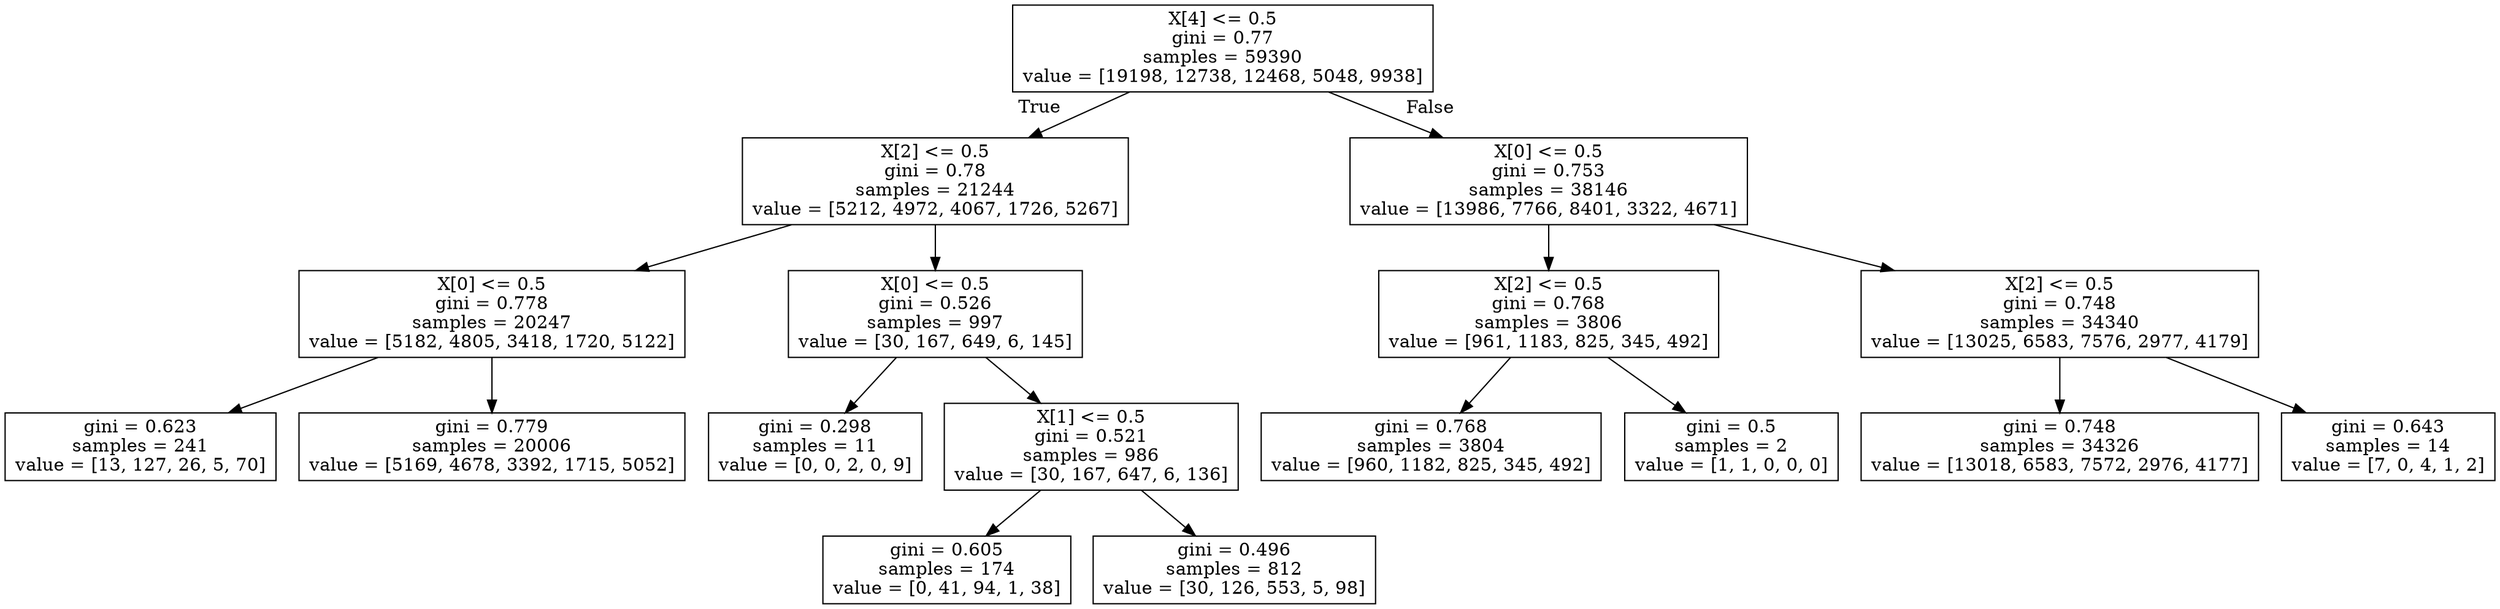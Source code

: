 digraph Tree {
node [shape=box] ;
0 [label="X[4] <= 0.5\ngini = 0.77\nsamples = 59390\nvalue = [19198, 12738, 12468, 5048, 9938]"] ;
1 [label="X[2] <= 0.5\ngini = 0.78\nsamples = 21244\nvalue = [5212, 4972, 4067, 1726, 5267]"] ;
0 -> 1 [labeldistance=2.5, labelangle=45, headlabel="True"] ;
2 [label="X[0] <= 0.5\ngini = 0.778\nsamples = 20247\nvalue = [5182, 4805, 3418, 1720, 5122]"] ;
1 -> 2 ;
3 [label="gini = 0.623\nsamples = 241\nvalue = [13, 127, 26, 5, 70]"] ;
2 -> 3 ;
4 [label="gini = 0.779\nsamples = 20006\nvalue = [5169, 4678, 3392, 1715, 5052]"] ;
2 -> 4 ;
5 [label="X[0] <= 0.5\ngini = 0.526\nsamples = 997\nvalue = [30, 167, 649, 6, 145]"] ;
1 -> 5 ;
6 [label="gini = 0.298\nsamples = 11\nvalue = [0, 0, 2, 0, 9]"] ;
5 -> 6 ;
7 [label="X[1] <= 0.5\ngini = 0.521\nsamples = 986\nvalue = [30, 167, 647, 6, 136]"] ;
5 -> 7 ;
8 [label="gini = 0.605\nsamples = 174\nvalue = [0, 41, 94, 1, 38]"] ;
7 -> 8 ;
9 [label="gini = 0.496\nsamples = 812\nvalue = [30, 126, 553, 5, 98]"] ;
7 -> 9 ;
10 [label="X[0] <= 0.5\ngini = 0.753\nsamples = 38146\nvalue = [13986, 7766, 8401, 3322, 4671]"] ;
0 -> 10 [labeldistance=2.5, labelangle=-45, headlabel="False"] ;
11 [label="X[2] <= 0.5\ngini = 0.768\nsamples = 3806\nvalue = [961, 1183, 825, 345, 492]"] ;
10 -> 11 ;
12 [label="gini = 0.768\nsamples = 3804\nvalue = [960, 1182, 825, 345, 492]"] ;
11 -> 12 ;
13 [label="gini = 0.5\nsamples = 2\nvalue = [1, 1, 0, 0, 0]"] ;
11 -> 13 ;
14 [label="X[2] <= 0.5\ngini = 0.748\nsamples = 34340\nvalue = [13025, 6583, 7576, 2977, 4179]"] ;
10 -> 14 ;
15 [label="gini = 0.748\nsamples = 34326\nvalue = [13018, 6583, 7572, 2976, 4177]"] ;
14 -> 15 ;
16 [label="gini = 0.643\nsamples = 14\nvalue = [7, 0, 4, 1, 2]"] ;
14 -> 16 ;
}